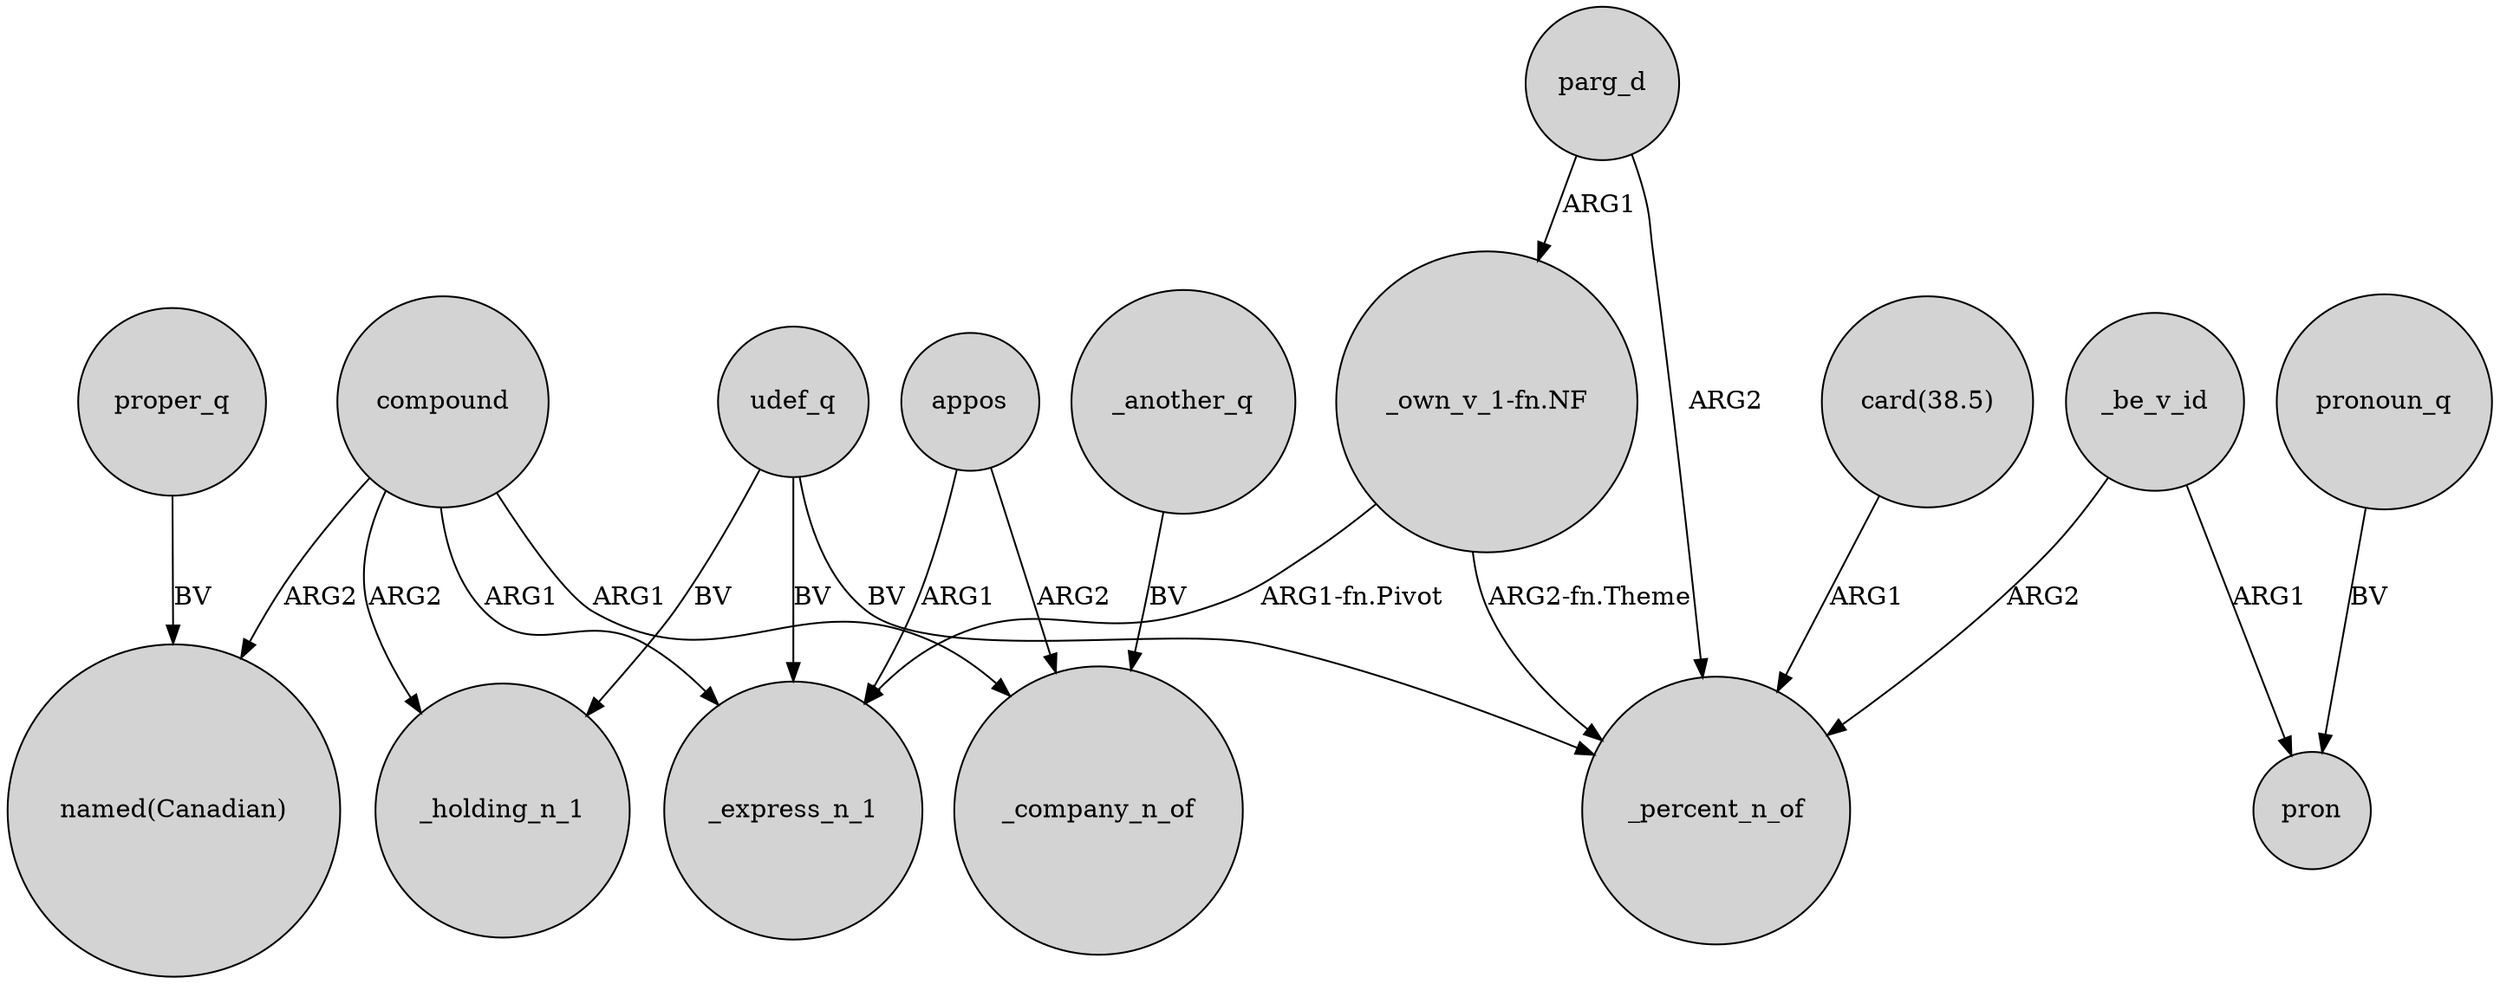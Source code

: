 digraph {
	node [shape=circle style=filled]
	_be_v_id -> _percent_n_of [label=ARG2]
	udef_q -> _express_n_1 [label=BV]
	compound -> _express_n_1 [label=ARG1]
	"_own_v_1-fn.NF" -> _express_n_1 [label="ARG1-fn.Pivot"]
	compound -> "named(Canadian)" [label=ARG2]
	appos -> _express_n_1 [label=ARG1]
	compound -> _holding_n_1 [label=ARG2]
	proper_q -> "named(Canadian)" [label=BV]
	_be_v_id -> pron [label=ARG1]
	"_own_v_1-fn.NF" -> _percent_n_of [label="ARG2-fn.Theme"]
	parg_d -> "_own_v_1-fn.NF" [label=ARG1]
	parg_d -> _percent_n_of [label=ARG2]
	compound -> _company_n_of [label=ARG1]
	pronoun_q -> pron [label=BV]
	appos -> _company_n_of [label=ARG2]
	_another_q -> _company_n_of [label=BV]
	udef_q -> _percent_n_of [label=BV]
	udef_q -> _holding_n_1 [label=BV]
	"card(38.5)" -> _percent_n_of [label=ARG1]
}
